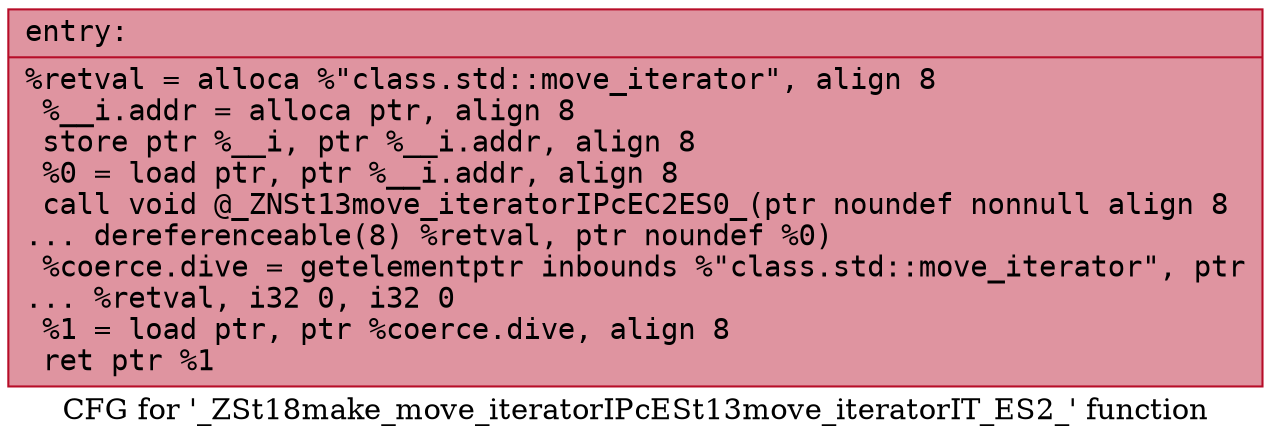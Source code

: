 digraph "CFG for '_ZSt18make_move_iteratorIPcESt13move_iteratorIT_ES2_' function" {
	label="CFG for '_ZSt18make_move_iteratorIPcESt13move_iteratorIT_ES2_' function";

	Node0x5555abcb5320 [shape=record,color="#b70d28ff", style=filled, fillcolor="#b70d2870" fontname="Courier",label="{entry:\l|  %retval = alloca %\"class.std::move_iterator\", align 8\l  %__i.addr = alloca ptr, align 8\l  store ptr %__i, ptr %__i.addr, align 8\l  %0 = load ptr, ptr %__i.addr, align 8\l  call void @_ZNSt13move_iteratorIPcEC2ES0_(ptr noundef nonnull align 8\l... dereferenceable(8) %retval, ptr noundef %0)\l  %coerce.dive = getelementptr inbounds %\"class.std::move_iterator\", ptr\l... %retval, i32 0, i32 0\l  %1 = load ptr, ptr %coerce.dive, align 8\l  ret ptr %1\l}"];
}
